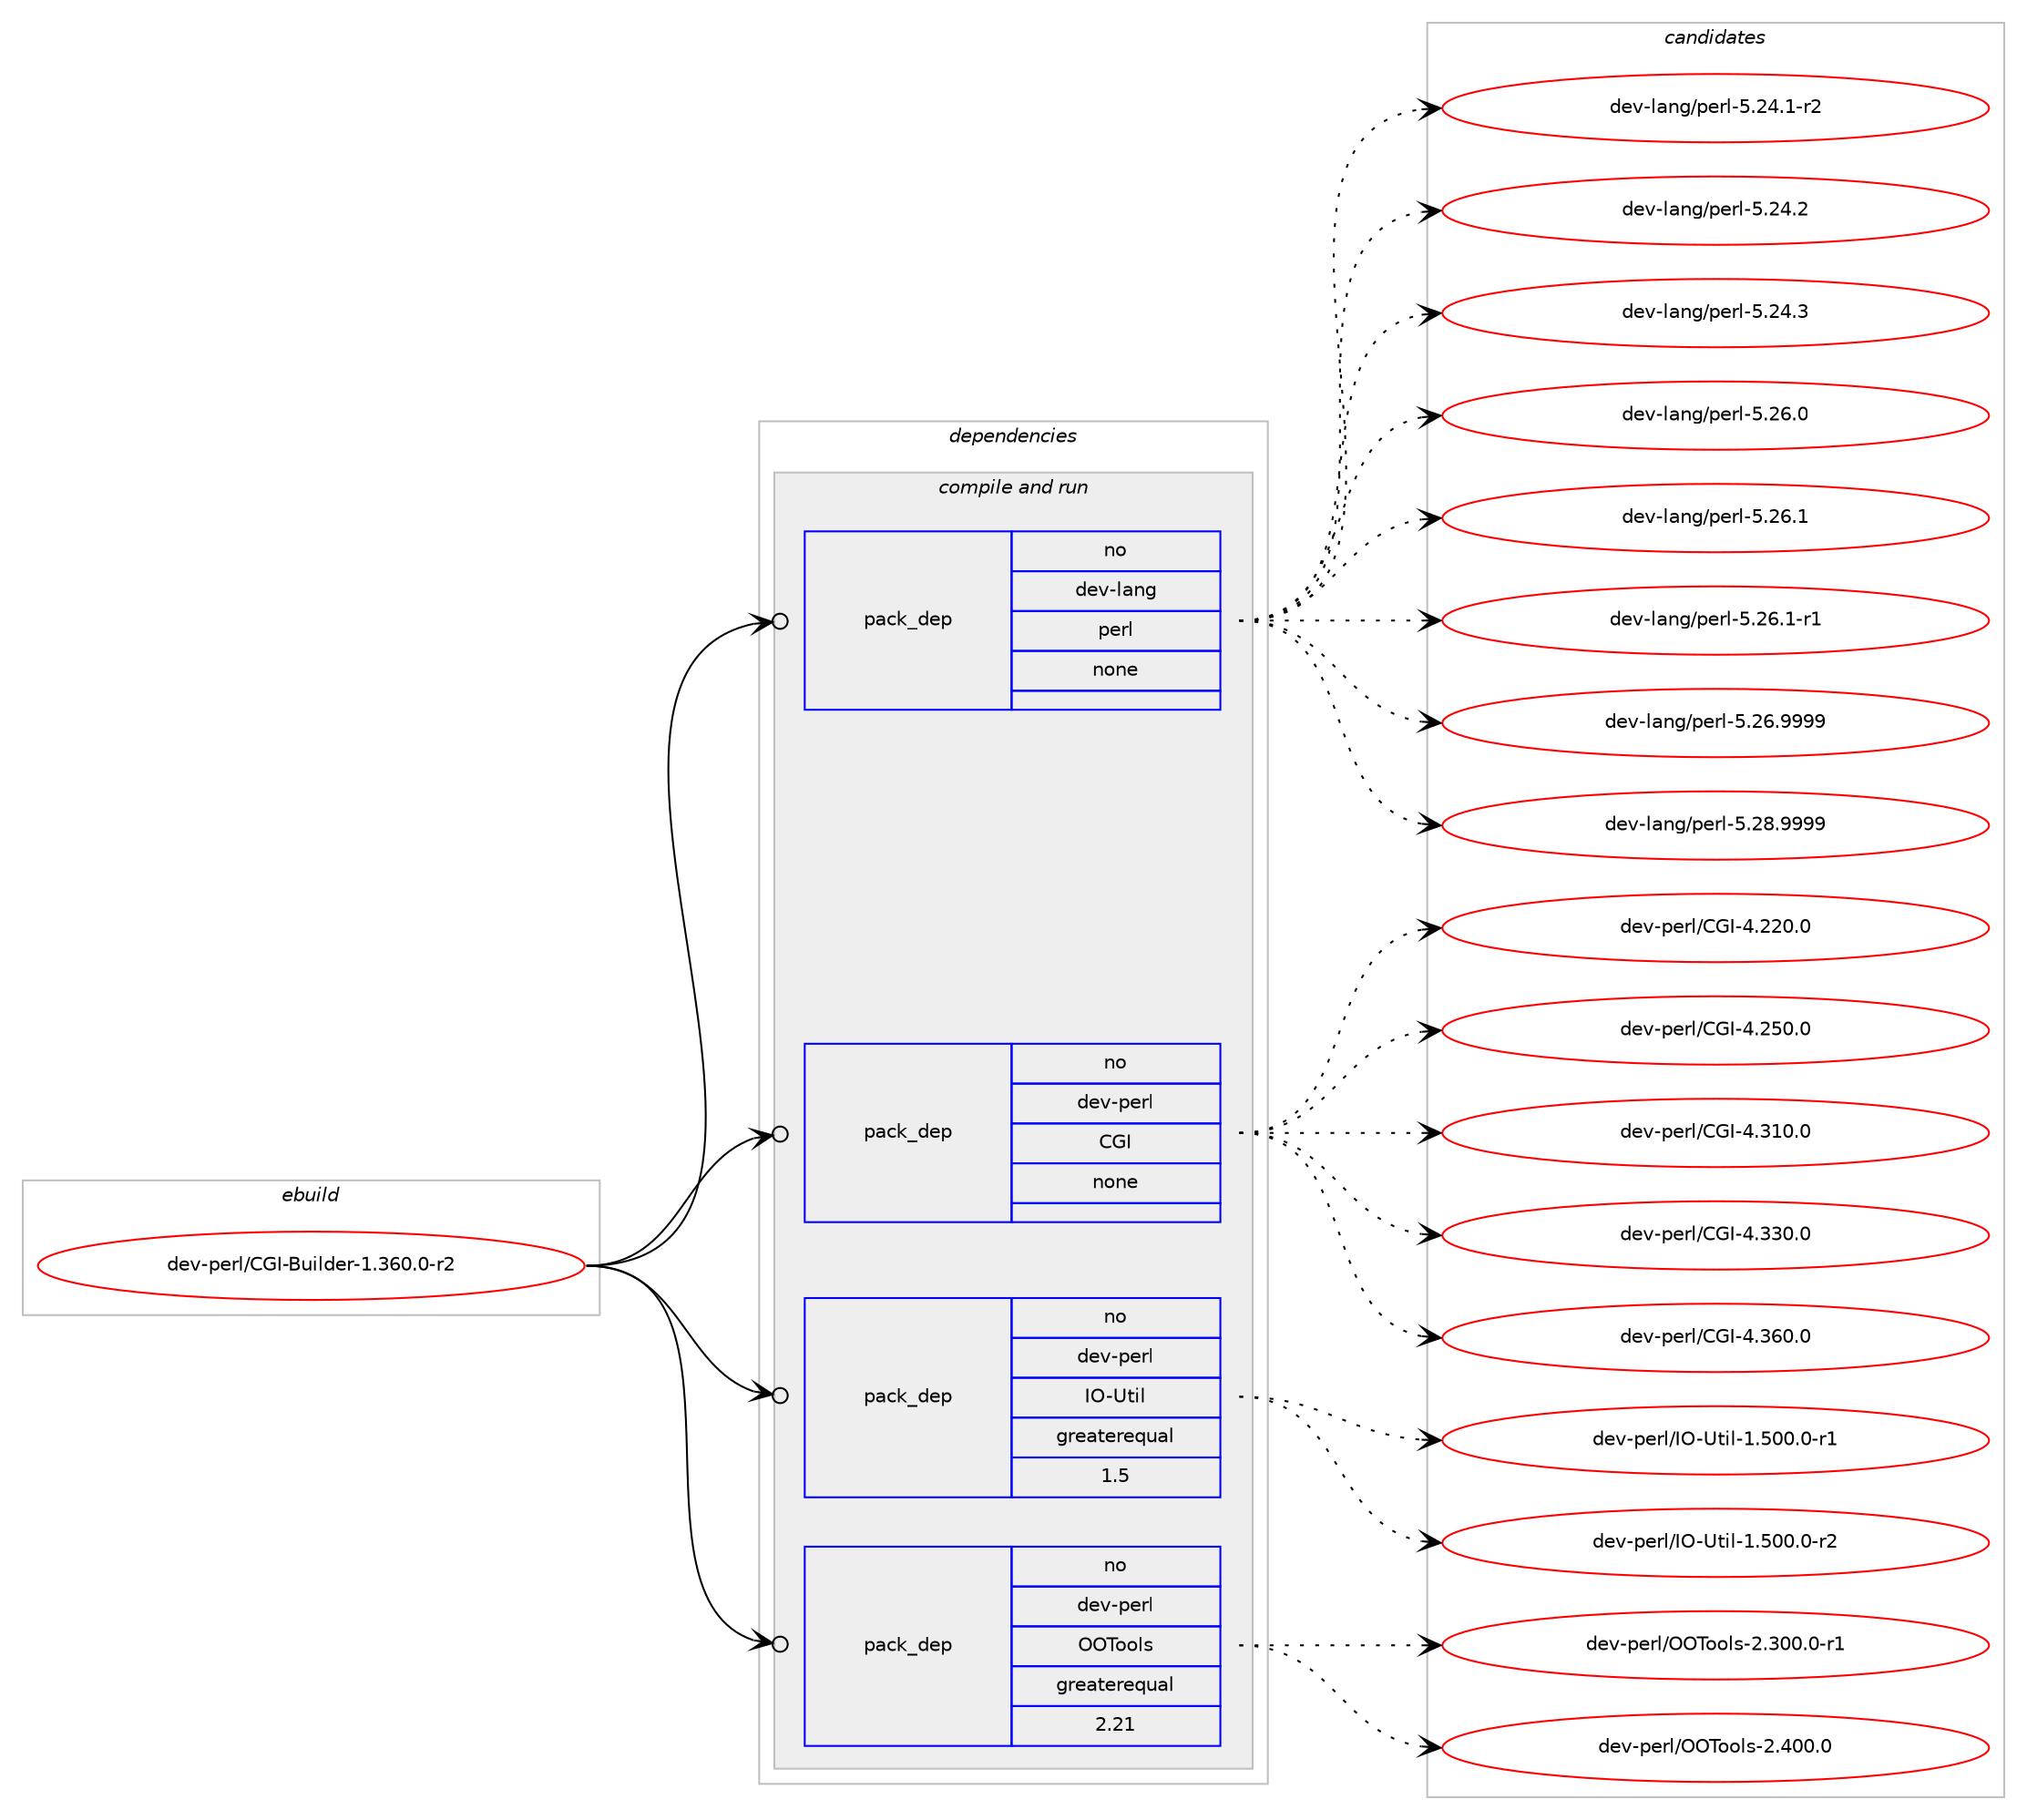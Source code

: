 digraph prolog {

# *************
# Graph options
# *************

newrank=true;
concentrate=true;
compound=true;
graph [rankdir=LR,fontname=Helvetica,fontsize=10,ranksep=1.5];#, ranksep=2.5, nodesep=0.2];
edge  [arrowhead=vee];
node  [fontname=Helvetica,fontsize=10];

# **********
# The ebuild
# **********

subgraph cluster_leftcol {
color=gray;
rank=same;
label=<<i>ebuild</i>>;
id [label="dev-perl/CGI-Builder-1.360.0-r2", color=red, width=4, href="../dev-perl/CGI-Builder-1.360.0-r2.svg"];
}

# ****************
# The dependencies
# ****************

subgraph cluster_midcol {
color=gray;
label=<<i>dependencies</i>>;
subgraph cluster_compile {
fillcolor="#eeeeee";
style=filled;
label=<<i>compile</i>>;
}
subgraph cluster_compileandrun {
fillcolor="#eeeeee";
style=filled;
label=<<i>compile and run</i>>;
subgraph pack95092 {
dependency125477 [label=<<TABLE BORDER="0" CELLBORDER="1" CELLSPACING="0" CELLPADDING="4" WIDTH="220"><TR><TD ROWSPAN="6" CELLPADDING="30">pack_dep</TD></TR><TR><TD WIDTH="110">no</TD></TR><TR><TD>dev-lang</TD></TR><TR><TD>perl</TD></TR><TR><TD>none</TD></TR><TR><TD></TD></TR></TABLE>>, shape=none, color=blue];
}
id:e -> dependency125477:w [weight=20,style="solid",arrowhead="odotvee"];
subgraph pack95093 {
dependency125478 [label=<<TABLE BORDER="0" CELLBORDER="1" CELLSPACING="0" CELLPADDING="4" WIDTH="220"><TR><TD ROWSPAN="6" CELLPADDING="30">pack_dep</TD></TR><TR><TD WIDTH="110">no</TD></TR><TR><TD>dev-perl</TD></TR><TR><TD>CGI</TD></TR><TR><TD>none</TD></TR><TR><TD></TD></TR></TABLE>>, shape=none, color=blue];
}
id:e -> dependency125478:w [weight=20,style="solid",arrowhead="odotvee"];
subgraph pack95094 {
dependency125479 [label=<<TABLE BORDER="0" CELLBORDER="1" CELLSPACING="0" CELLPADDING="4" WIDTH="220"><TR><TD ROWSPAN="6" CELLPADDING="30">pack_dep</TD></TR><TR><TD WIDTH="110">no</TD></TR><TR><TD>dev-perl</TD></TR><TR><TD>IO-Util</TD></TR><TR><TD>greaterequal</TD></TR><TR><TD>1.5</TD></TR></TABLE>>, shape=none, color=blue];
}
id:e -> dependency125479:w [weight=20,style="solid",arrowhead="odotvee"];
subgraph pack95095 {
dependency125480 [label=<<TABLE BORDER="0" CELLBORDER="1" CELLSPACING="0" CELLPADDING="4" WIDTH="220"><TR><TD ROWSPAN="6" CELLPADDING="30">pack_dep</TD></TR><TR><TD WIDTH="110">no</TD></TR><TR><TD>dev-perl</TD></TR><TR><TD>OOTools</TD></TR><TR><TD>greaterequal</TD></TR><TR><TD>2.21</TD></TR></TABLE>>, shape=none, color=blue];
}
id:e -> dependency125480:w [weight=20,style="solid",arrowhead="odotvee"];
}
subgraph cluster_run {
fillcolor="#eeeeee";
style=filled;
label=<<i>run</i>>;
}
}

# **************
# The candidates
# **************

subgraph cluster_choices {
rank=same;
color=gray;
label=<<i>candidates</i>>;

subgraph choice95092 {
color=black;
nodesep=1;
choice100101118451089711010347112101114108455346505246494511450 [label="dev-lang/perl-5.24.1-r2", color=red, width=4,href="../dev-lang/perl-5.24.1-r2.svg"];
choice10010111845108971101034711210111410845534650524650 [label="dev-lang/perl-5.24.2", color=red, width=4,href="../dev-lang/perl-5.24.2.svg"];
choice10010111845108971101034711210111410845534650524651 [label="dev-lang/perl-5.24.3", color=red, width=4,href="../dev-lang/perl-5.24.3.svg"];
choice10010111845108971101034711210111410845534650544648 [label="dev-lang/perl-5.26.0", color=red, width=4,href="../dev-lang/perl-5.26.0.svg"];
choice10010111845108971101034711210111410845534650544649 [label="dev-lang/perl-5.26.1", color=red, width=4,href="../dev-lang/perl-5.26.1.svg"];
choice100101118451089711010347112101114108455346505446494511449 [label="dev-lang/perl-5.26.1-r1", color=red, width=4,href="../dev-lang/perl-5.26.1-r1.svg"];
choice10010111845108971101034711210111410845534650544657575757 [label="dev-lang/perl-5.26.9999", color=red, width=4,href="../dev-lang/perl-5.26.9999.svg"];
choice10010111845108971101034711210111410845534650564657575757 [label="dev-lang/perl-5.28.9999", color=red, width=4,href="../dev-lang/perl-5.28.9999.svg"];
dependency125477:e -> choice100101118451089711010347112101114108455346505246494511450:w [style=dotted,weight="100"];
dependency125477:e -> choice10010111845108971101034711210111410845534650524650:w [style=dotted,weight="100"];
dependency125477:e -> choice10010111845108971101034711210111410845534650524651:w [style=dotted,weight="100"];
dependency125477:e -> choice10010111845108971101034711210111410845534650544648:w [style=dotted,weight="100"];
dependency125477:e -> choice10010111845108971101034711210111410845534650544649:w [style=dotted,weight="100"];
dependency125477:e -> choice100101118451089711010347112101114108455346505446494511449:w [style=dotted,weight="100"];
dependency125477:e -> choice10010111845108971101034711210111410845534650544657575757:w [style=dotted,weight="100"];
dependency125477:e -> choice10010111845108971101034711210111410845534650564657575757:w [style=dotted,weight="100"];
}
subgraph choice95093 {
color=black;
nodesep=1;
choice10010111845112101114108476771734552465050484648 [label="dev-perl/CGI-4.220.0", color=red, width=4,href="../dev-perl/CGI-4.220.0.svg"];
choice10010111845112101114108476771734552465053484648 [label="dev-perl/CGI-4.250.0", color=red, width=4,href="../dev-perl/CGI-4.250.0.svg"];
choice10010111845112101114108476771734552465149484648 [label="dev-perl/CGI-4.310.0", color=red, width=4,href="../dev-perl/CGI-4.310.0.svg"];
choice10010111845112101114108476771734552465151484648 [label="dev-perl/CGI-4.330.0", color=red, width=4,href="../dev-perl/CGI-4.330.0.svg"];
choice10010111845112101114108476771734552465154484648 [label="dev-perl/CGI-4.360.0", color=red, width=4,href="../dev-perl/CGI-4.360.0.svg"];
dependency125478:e -> choice10010111845112101114108476771734552465050484648:w [style=dotted,weight="100"];
dependency125478:e -> choice10010111845112101114108476771734552465053484648:w [style=dotted,weight="100"];
dependency125478:e -> choice10010111845112101114108476771734552465149484648:w [style=dotted,weight="100"];
dependency125478:e -> choice10010111845112101114108476771734552465151484648:w [style=dotted,weight="100"];
dependency125478:e -> choice10010111845112101114108476771734552465154484648:w [style=dotted,weight="100"];
}
subgraph choice95094 {
color=black;
nodesep=1;
choice10010111845112101114108477379458511610510845494653484846484511449 [label="dev-perl/IO-Util-1.500.0-r1", color=red, width=4,href="../dev-perl/IO-Util-1.500.0-r1.svg"];
choice10010111845112101114108477379458511610510845494653484846484511450 [label="dev-perl/IO-Util-1.500.0-r2", color=red, width=4,href="../dev-perl/IO-Util-1.500.0-r2.svg"];
dependency125479:e -> choice10010111845112101114108477379458511610510845494653484846484511449:w [style=dotted,weight="100"];
dependency125479:e -> choice10010111845112101114108477379458511610510845494653484846484511450:w [style=dotted,weight="100"];
}
subgraph choice95095 {
color=black;
nodesep=1;
choice100101118451121011141084779798411111110811545504651484846484511449 [label="dev-perl/OOTools-2.300.0-r1", color=red, width=4,href="../dev-perl/OOTools-2.300.0-r1.svg"];
choice10010111845112101114108477979841111111081154550465248484648 [label="dev-perl/OOTools-2.400.0", color=red, width=4,href="../dev-perl/OOTools-2.400.0.svg"];
dependency125480:e -> choice100101118451121011141084779798411111110811545504651484846484511449:w [style=dotted,weight="100"];
dependency125480:e -> choice10010111845112101114108477979841111111081154550465248484648:w [style=dotted,weight="100"];
}
}

}

